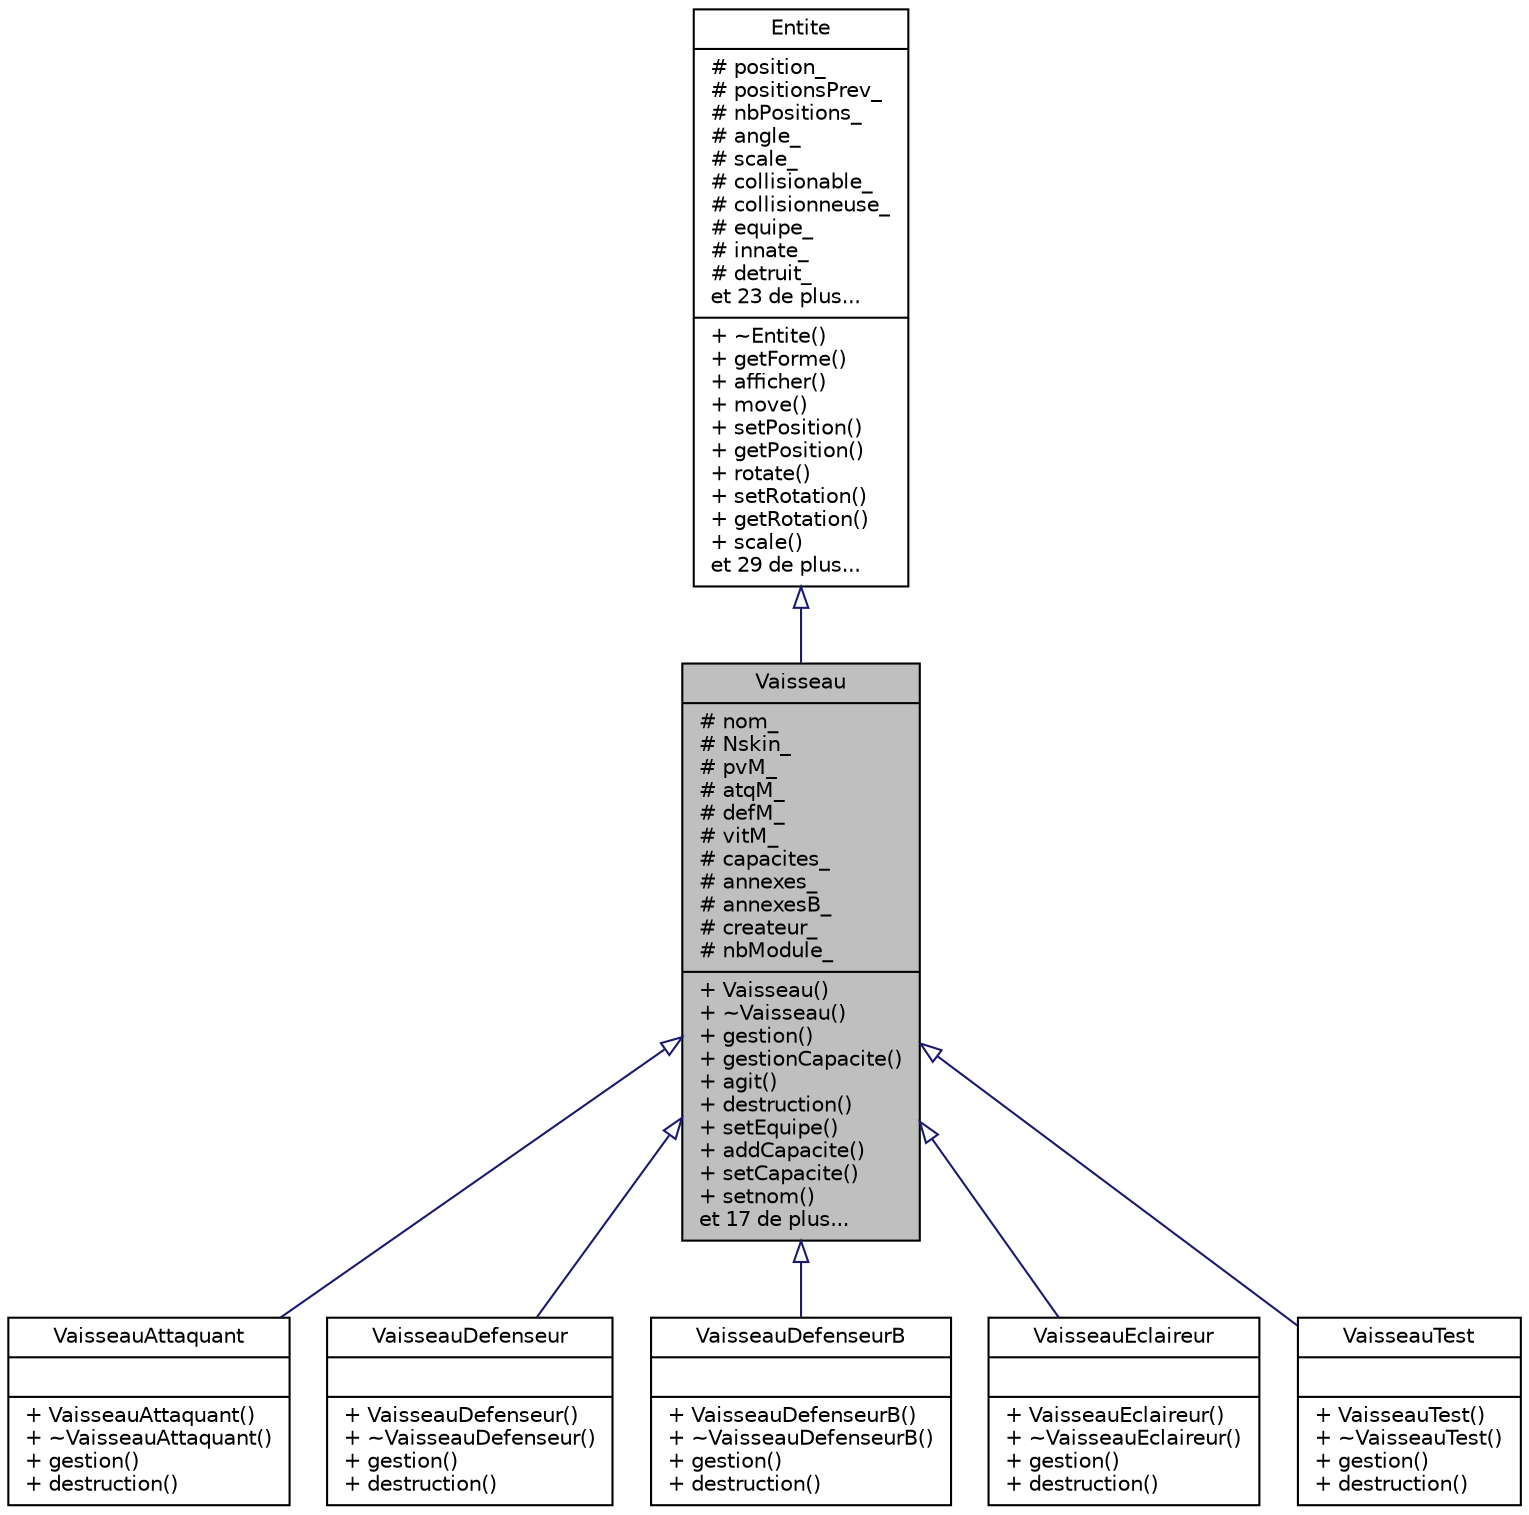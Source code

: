 digraph "Vaisseau"
{
 // INTERACTIVE_SVG=YES
  edge [fontname="Helvetica",fontsize="10",labelfontname="Helvetica",labelfontsize="10"];
  node [fontname="Helvetica",fontsize="10",shape=record];
  Node0 [label="{Vaisseau\n|# nom_\l# Nskin_\l# pvM_\l# atqM_\l# defM_\l# vitM_\l# capacites_\l# annexes_\l# annexesB_\l# createur_\l# nbModule_\l|+ Vaisseau()\l+ ~Vaisseau()\l+ gestion()\l+ gestionCapacite()\l+ agit()\l+ destruction()\l+ setEquipe()\l+ addCapacite()\l+ setCapacite()\l+ setnom()\let 17 de plus...\l}",height=0.2,width=0.4,color="black", fillcolor="grey75", style="filled", fontcolor="black"];
  Node1 -> Node0 [dir="back",color="midnightblue",fontsize="10",style="solid",arrowtail="onormal"];
  Node1 [label="{Entite\n|# position_\l# positionsPrev_\l# nbPositions_\l# angle_\l# scale_\l# collisionable_\l# collisionneuse_\l# equipe_\l# innate_\l# detruit_\let 23 de plus...\l|+ ~Entite()\l+ getForme()\l+ afficher()\l+ move()\l+ setPosition()\l+ getPosition()\l+ rotate()\l+ setRotation()\l+ getRotation()\l+ scale()\let 29 de plus...\l}",height=0.2,width=0.4,color="black", fillcolor="white", style="filled",URL="$class_entite.html",tooltip="Classe virtuelle qui définit une entité "];
  Node0 -> Node2 [dir="back",color="midnightblue",fontsize="10",style="solid",arrowtail="onormal"];
  Node2 [label="{VaisseauAttaquant\n||+ VaisseauAttaquant()\l+ ~VaisseauAttaquant()\l+ gestion()\l+ destruction()\l}",height=0.2,width=0.4,color="black", fillcolor="white", style="filled",URL="$class_vaisseau_attaquant.html",tooltip="classe d&#39;un ennemi de base : l&#39;attaquant "];
  Node0 -> Node3 [dir="back",color="midnightblue",fontsize="10",style="solid",arrowtail="onormal"];
  Node3 [label="{VaisseauDefenseur\n||+ VaisseauDefenseur()\l+ ~VaisseauDefenseur()\l+ gestion()\l+ destruction()\l}",height=0.2,width=0.4,color="black", fillcolor="white", style="filled",URL="$class_vaisseau_defenseur.html"];
  Node0 -> Node4 [dir="back",color="midnightblue",fontsize="10",style="solid",arrowtail="onormal"];
  Node4 [label="{VaisseauDefenseurB\n||+ VaisseauDefenseurB()\l+ ~VaisseauDefenseurB()\l+ gestion()\l+ destruction()\l}",height=0.2,width=0.4,color="black", fillcolor="white", style="filled",URL="$class_vaisseau_defenseur_b.html",tooltip="classe du bouclier du VaisseauDefenseur "];
  Node0 -> Node5 [dir="back",color="midnightblue",fontsize="10",style="solid",arrowtail="onormal"];
  Node5 [label="{VaisseauEclaireur\n||+ VaisseauEclaireur()\l+ ~VaisseauEclaireur()\l+ gestion()\l+ destruction()\l}",height=0.2,width=0.4,color="black", fillcolor="white", style="filled",URL="$class_vaisseau_eclaireur.html",tooltip="classe d&#39;un ennemi de base : l&#39;éclaireur "];
  Node0 -> Node6 [dir="back",color="midnightblue",fontsize="10",style="solid",arrowtail="onormal"];
  Node6 [label="{VaisseauTest\n||+ VaisseauTest()\l+ ~VaisseauTest()\l+ gestion()\l+ destruction()\l}",height=0.2,width=0.4,color="black", fillcolor="white", style="filled",URL="$class_vaisseau_test.html"];
}
